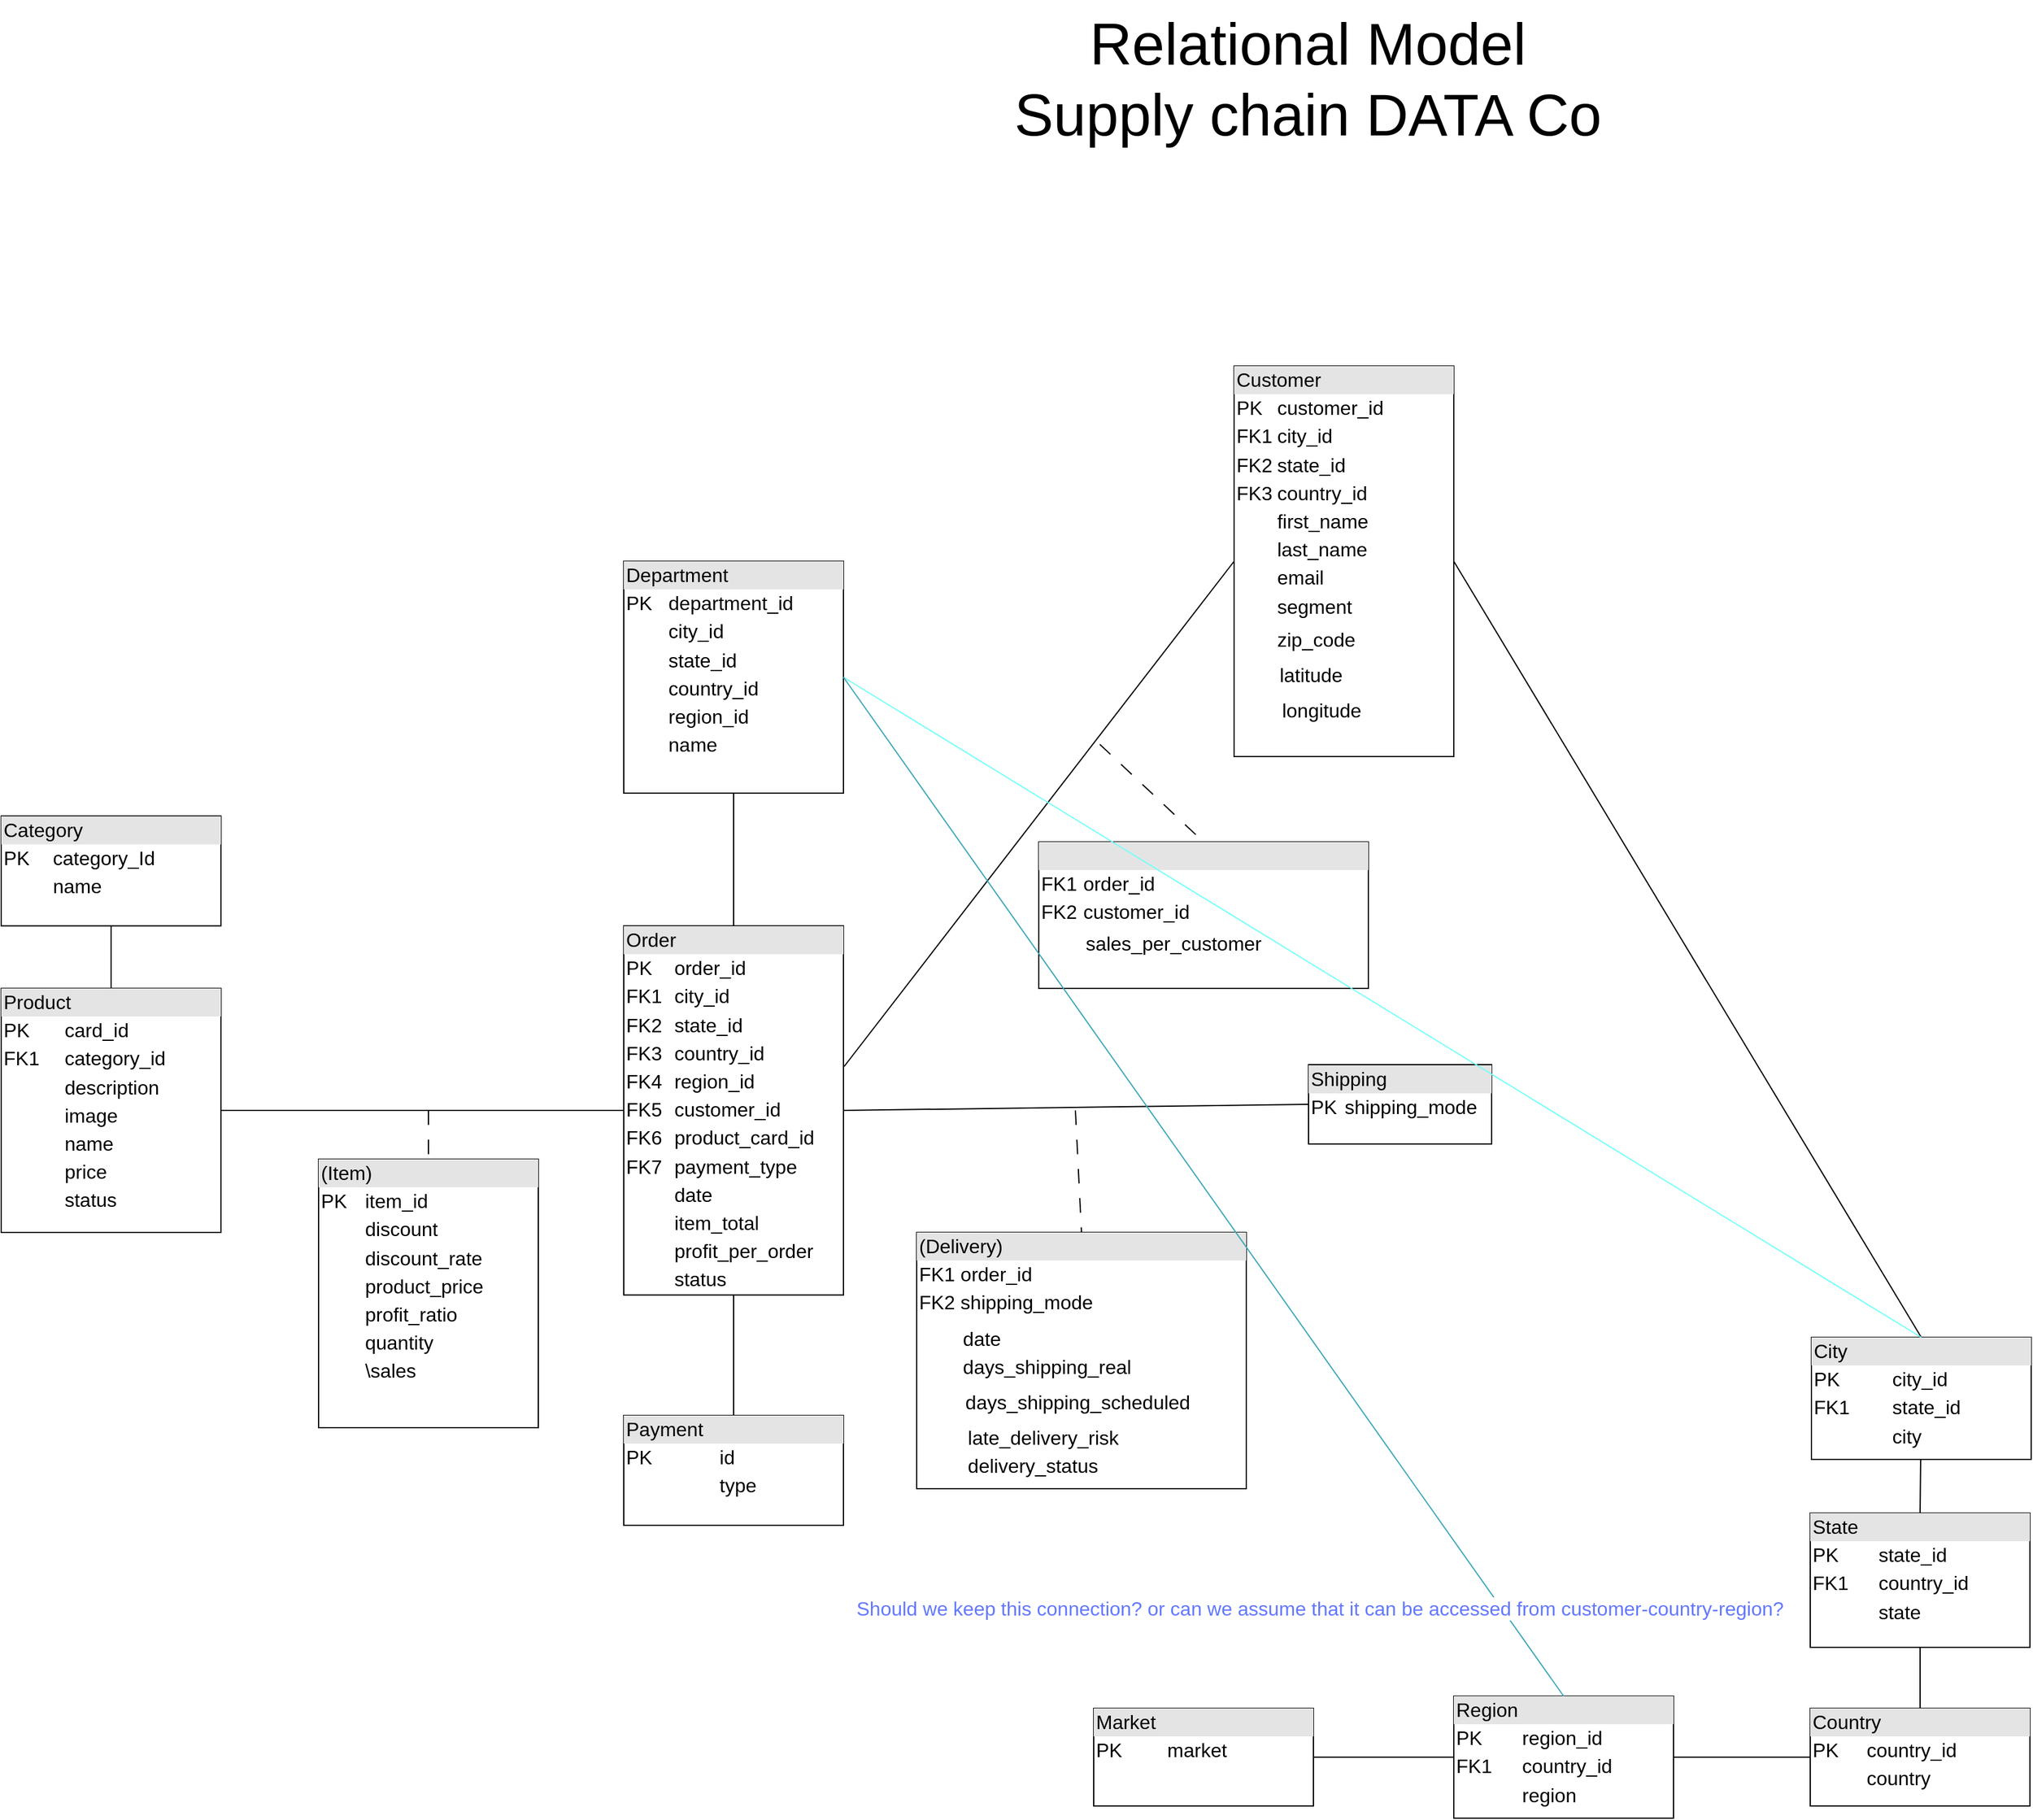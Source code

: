 <mxfile version="21.0.10" type="device"><diagram id="C5RBs43oDa-KdzZeNtuy" name="Page-1"><mxGraphModel dx="3385" dy="3027" grid="1" gridSize="10" guides="1" tooltips="1" connect="1" arrows="1" fold="1" page="1" pageScale="1" pageWidth="827" pageHeight="1169" math="0" shadow="0"><root><mxCell id="WIyWlLk6GJQsqaUBKTNV-0"/><mxCell id="WIyWlLk6GJQsqaUBKTNV-1" parent="WIyWlLk6GJQsqaUBKTNV-0"/><mxCell id="TdY3pbhP7TZszW_PPwPf-0" value="&lt;div style=&quot;box-sizing:border-box;width:100%;background:#e4e4e4;padding:2px;&quot;&gt;Product&lt;/div&gt;&lt;table style=&quot;width:100%;font-size:1em;&quot; cellpadding=&quot;2&quot; cellspacing=&quot;0&quot;&gt;&lt;tbody&gt;&lt;tr&gt;&lt;td&gt;PK&lt;/td&gt;&lt;td&gt;card_id&lt;/td&gt;&lt;/tr&gt;&lt;tr&gt;&lt;td&gt;FK1&lt;/td&gt;&lt;td&gt;category_id&lt;/td&gt;&lt;/tr&gt;&lt;tr&gt;&lt;td&gt;&lt;/td&gt;&lt;td&gt;description&lt;/td&gt;&lt;/tr&gt;&lt;tr&gt;&lt;td&gt;&lt;br&gt;&lt;/td&gt;&lt;td&gt;image&lt;/td&gt;&lt;/tr&gt;&lt;tr&gt;&lt;td&gt;&lt;br&gt;&lt;/td&gt;&lt;td&gt;name&lt;/td&gt;&lt;/tr&gt;&lt;tr&gt;&lt;td&gt;&lt;br&gt;&lt;/td&gt;&lt;td&gt;price&lt;/td&gt;&lt;/tr&gt;&lt;tr&gt;&lt;td&gt;&lt;br&gt;&lt;/td&gt;&lt;td&gt;status&lt;/td&gt;&lt;/tr&gt;&lt;tr&gt;&lt;td&gt;&lt;br&gt;&lt;/td&gt;&lt;td&gt;&lt;br&gt;&lt;/td&gt;&lt;/tr&gt;&lt;/tbody&gt;&lt;/table&gt;" style="verticalAlign=top;align=left;overflow=fill;html=1;whiteSpace=wrap;fontSize=16;" parent="WIyWlLk6GJQsqaUBKTNV-1" vertex="1"><mxGeometry x="170" y="210" width="180" height="200" as="geometry"/></mxCell><mxCell id="TdY3pbhP7TZszW_PPwPf-1" value="&lt;div style=&quot;box-sizing:border-box;width:100%;background:#e4e4e4;padding:2px;&quot;&gt;Customer&lt;/div&gt;&lt;table style=&quot;width:100%;font-size:1em;&quot; cellpadding=&quot;2&quot; cellspacing=&quot;0&quot;&gt;&lt;tbody&gt;&lt;tr&gt;&lt;td&gt;PK&lt;/td&gt;&lt;td&gt;customer_id&lt;/td&gt;&lt;/tr&gt;&lt;tr&gt;&lt;td&gt;FK1&lt;/td&gt;&lt;td&gt;city_id&lt;/td&gt;&lt;/tr&gt;&lt;tr&gt;&lt;td&gt;FK2&lt;/td&gt;&lt;td&gt;state_id&lt;br&gt;&lt;/td&gt;&lt;/tr&gt;&lt;tr&gt;&lt;td&gt;FK3&lt;/td&gt;&lt;td&gt;country_id&lt;/td&gt;&lt;/tr&gt;&lt;tr&gt;&lt;td&gt;&lt;br&gt;&lt;/td&gt;&lt;td&gt;first_name&lt;/td&gt;&lt;/tr&gt;&lt;tr&gt;&lt;td&gt;&lt;br&gt;&lt;/td&gt;&lt;td&gt;last_name&lt;/td&gt;&lt;/tr&gt;&lt;tr&gt;&lt;td&gt;&lt;br&gt;&lt;/td&gt;&lt;td&gt;email&lt;br&gt;&lt;/td&gt;&lt;/tr&gt;&lt;tr&gt;&lt;td&gt;&lt;br&gt;&lt;/td&gt;&lt;td&gt;segment&lt;/td&gt;&lt;/tr&gt;&lt;tr&gt;&lt;td&gt;&lt;/td&gt;&lt;td&gt;&lt;/td&gt;&lt;/tr&gt;&lt;tr&gt;&lt;td&gt;&lt;br&gt;&lt;/td&gt;&lt;td&gt;zip_code&lt;/td&gt;&lt;/tr&gt;&lt;tr&gt;&lt;td&gt;&lt;br&gt;&lt;/td&gt;&lt;td&gt;&lt;table style=&quot;border-color: var(--border-color); font-size: 1em; width: 180px;&quot; cellpadding=&quot;2&quot; cellspacing=&quot;0&quot;&gt;&lt;tbody style=&quot;border-color: var(--border-color);&quot;&gt;&lt;tr style=&quot;border-color: var(--border-color);&quot;&gt;&lt;td style=&quot;border-color: var(--border-color);&quot;&gt;&lt;/td&gt;&lt;/tr&gt;&lt;tr style=&quot;border-color: var(--border-color);&quot;&gt;&lt;td style=&quot;border-color: var(--border-color);&quot;&gt;latitude&lt;/td&gt;&lt;/tr&gt;&lt;tr&gt;&lt;td&gt;&lt;table style=&quot;border-color: var(--border-color); font-size: 1em; width: 180px;&quot; cellpadding=&quot;2&quot; cellspacing=&quot;0&quot;&gt;&lt;tbody style=&quot;border-color: var(--border-color);&quot;&gt;&lt;tr style=&quot;border-color: var(--border-color);&quot;&gt;&lt;td style=&quot;border-color: var(--border-color);&quot;&gt;&lt;/td&gt;&lt;/tr&gt;&lt;tr style=&quot;border-color: var(--border-color);&quot;&gt;&lt;td style=&quot;border-color: var(--border-color);&quot;&gt;longitude&lt;/td&gt;&lt;/tr&gt;&lt;tr style=&quot;border-color: var(--border-color);&quot;&gt;&lt;td style=&quot;border-color: var(--border-color);&quot;&gt;&lt;br style=&quot;border-color: var(--border-color);&quot;&gt;&lt;/td&gt;&lt;/tr&gt;&lt;/tbody&gt;&lt;/table&gt;&lt;/td&gt;&lt;/tr&gt;&lt;tr&gt;&lt;td&gt;&lt;table style=&quot;border-color: var(--border-color); font-size: 1em; width: 180px;&quot; cellpadding=&quot;2&quot; cellspacing=&quot;0&quot;&gt;&lt;tbody style=&quot;border-color: var(--border-color);&quot;&gt;&lt;/tbody&gt;&lt;/table&gt;&lt;/td&gt;&lt;/tr&gt;&lt;tr style=&quot;border-color: var(--border-color);&quot;&gt;&lt;td style=&quot;border-color: var(--border-color);&quot;&gt;&lt;br style=&quot;border-color: var(--border-color);&quot;&gt;&lt;/td&gt;&lt;/tr&gt;&lt;/tbody&gt;&lt;/table&gt;&lt;/td&gt;&lt;/tr&gt;&lt;/tbody&gt;&lt;/table&gt;" style="verticalAlign=top;align=left;overflow=fill;html=1;whiteSpace=wrap;fontSize=16;" parent="WIyWlLk6GJQsqaUBKTNV-1" vertex="1"><mxGeometry x="1180" y="-300" width="180" height="320" as="geometry"/></mxCell><mxCell id="TdY3pbhP7TZszW_PPwPf-2" value="&lt;div style=&quot;box-sizing:border-box;width:100%;background:#e4e4e4;padding:2px;&quot;&gt;Shipping&lt;/div&gt;&lt;table style=&quot;width:100%;font-size:1em;&quot; cellpadding=&quot;2&quot; cellspacing=&quot;0&quot;&gt;&lt;tbody&gt;&lt;tr&gt;&lt;td&gt;PK&lt;/td&gt;&lt;td&gt;shipping_mode&lt;/td&gt;&lt;/tr&gt;&lt;tr&gt;&lt;td&gt;&lt;br&gt;&lt;/td&gt;&lt;td&gt;&lt;/td&gt;&lt;/tr&gt;&lt;tr&gt;&lt;td&gt;&lt;br&gt;&lt;/td&gt;&lt;td&gt;&lt;/td&gt;&lt;/tr&gt;&lt;tr&gt;&lt;td&gt;&lt;br&gt;&lt;/td&gt;&lt;td&gt;&lt;/td&gt;&lt;/tr&gt;&lt;tr&gt;&lt;td&gt;&lt;br&gt;&lt;/td&gt;&lt;td&gt;&lt;br&gt;&lt;/td&gt;&lt;/tr&gt;&lt;/tbody&gt;&lt;/table&gt;" style="verticalAlign=top;align=left;overflow=fill;html=1;whiteSpace=wrap;fontSize=16;" parent="WIyWlLk6GJQsqaUBKTNV-1" vertex="1"><mxGeometry x="1241" y="272.5" width="150" height="65" as="geometry"/></mxCell><mxCell id="TdY3pbhP7TZszW_PPwPf-3" value="&lt;div style=&quot;box-sizing:border-box;width:100%;background:#e4e4e4;padding:2px;&quot;&gt;Order&lt;/div&gt;&lt;table style=&quot;width:100%;font-size:1em;&quot; cellpadding=&quot;2&quot; cellspacing=&quot;0&quot;&gt;&lt;tbody&gt;&lt;tr&gt;&lt;td&gt;PK&lt;/td&gt;&lt;td&gt;order_id&lt;/td&gt;&lt;/tr&gt;&lt;tr&gt;&lt;td&gt;FK1&lt;/td&gt;&lt;td&gt;city_id&lt;/td&gt;&lt;/tr&gt;&lt;tr&gt;&lt;td&gt;FK2&lt;/td&gt;&lt;td&gt;state_id&lt;/td&gt;&lt;/tr&gt;&lt;tr&gt;&lt;td&gt;FK3&lt;/td&gt;&lt;td&gt;country_id&lt;/td&gt;&lt;/tr&gt;&lt;tr&gt;&lt;td&gt;FK4&lt;/td&gt;&lt;td&gt;region_id&lt;/td&gt;&lt;/tr&gt;&lt;tr&gt;&lt;td&gt;FK5&lt;/td&gt;&lt;td&gt;customer_id&lt;/td&gt;&lt;/tr&gt;&lt;tr&gt;&lt;td&gt;FK6&lt;/td&gt;&lt;td&gt;product_card_id&lt;/td&gt;&lt;/tr&gt;&lt;tr&gt;&lt;td&gt;FK7&lt;/td&gt;&lt;td&gt;payment_type&lt;/td&gt;&lt;/tr&gt;&lt;tr&gt;&lt;td&gt;&lt;/td&gt;&lt;td&gt;date&lt;/td&gt;&lt;/tr&gt;&lt;tr&gt;&lt;td&gt;&lt;br&gt;&lt;/td&gt;&lt;td&gt;item_total&lt;/td&gt;&lt;/tr&gt;&lt;tr&gt;&lt;td&gt;&lt;br&gt;&lt;/td&gt;&lt;td&gt;profit_per_order&lt;/td&gt;&lt;/tr&gt;&lt;tr&gt;&lt;td&gt;&lt;br&gt;&lt;/td&gt;&lt;td&gt;status&lt;/td&gt;&lt;/tr&gt;&lt;tr&gt;&lt;td&gt;&lt;br&gt;&lt;/td&gt;&lt;td&gt;&lt;br&gt;&lt;/td&gt;&lt;/tr&gt;&lt;/tbody&gt;&lt;/table&gt;" style="verticalAlign=top;align=left;overflow=fill;html=1;whiteSpace=wrap;fontSize=16;" parent="WIyWlLk6GJQsqaUBKTNV-1" vertex="1"><mxGeometry x="680" y="158.75" width="180" height="302.5" as="geometry"/></mxCell><mxCell id="TdY3pbhP7TZszW_PPwPf-4" value="&lt;div style=&quot;box-sizing:border-box;width:100%;background:#e4e4e4;padding:2px;&quot;&gt;Department&lt;/div&gt;&lt;table style=&quot;width:100%;font-size:1em;&quot; cellpadding=&quot;2&quot; cellspacing=&quot;0&quot;&gt;&lt;tbody&gt;&lt;tr&gt;&lt;td&gt;PK&lt;/td&gt;&lt;td&gt;department_id&lt;/td&gt;&lt;/tr&gt;&lt;tr&gt;&lt;td&gt;&lt;br&gt;&lt;/td&gt;&lt;td&gt;city_id&lt;/td&gt;&lt;/tr&gt;&lt;tr&gt;&lt;td&gt;&lt;br&gt;&lt;/td&gt;&lt;td&gt;state_id&lt;/td&gt;&lt;/tr&gt;&lt;tr&gt;&lt;td&gt;&lt;br&gt;&lt;/td&gt;&lt;td&gt;country_id&lt;/td&gt;&lt;/tr&gt;&lt;tr&gt;&lt;td&gt;&lt;br&gt;&lt;/td&gt;&lt;td&gt;region_id&lt;/td&gt;&lt;/tr&gt;&lt;tr&gt;&lt;td&gt;&lt;br&gt;&lt;/td&gt;&lt;td&gt;name&lt;/td&gt;&lt;/tr&gt;&lt;tr&gt;&lt;td&gt;&lt;/td&gt;&lt;td&gt;&lt;/td&gt;&lt;/tr&gt;&lt;tr&gt;&lt;td&gt;&lt;br&gt;&lt;/td&gt;&lt;td&gt;&lt;br&gt;&lt;/td&gt;&lt;/tr&gt;&lt;/tbody&gt;&lt;/table&gt;" style="verticalAlign=top;align=left;overflow=fill;html=1;whiteSpace=wrap;fontSize=16;" parent="WIyWlLk6GJQsqaUBKTNV-1" vertex="1"><mxGeometry x="680" y="-140" width="180" height="190" as="geometry"/></mxCell><mxCell id="TdY3pbhP7TZszW_PPwPf-6" value="&lt;div style=&quot;box-sizing:border-box;width:100%;background:#e4e4e4;padding:2px;&quot;&gt;City&lt;/div&gt;&lt;table style=&quot;width:100%;font-size:1em;&quot; cellpadding=&quot;2&quot; cellspacing=&quot;0&quot;&gt;&lt;tbody&gt;&lt;tr&gt;&lt;td&gt;PK&lt;/td&gt;&lt;td&gt;city_id&lt;/td&gt;&lt;/tr&gt;&lt;tr&gt;&lt;td&gt;FK1&lt;/td&gt;&lt;td&gt;state_id&lt;/td&gt;&lt;/tr&gt;&lt;tr&gt;&lt;td&gt;&lt;/td&gt;&lt;td&gt;city&lt;/td&gt;&lt;/tr&gt;&lt;tr&gt;&lt;td&gt;&lt;br&gt;&lt;/td&gt;&lt;td&gt;&lt;br&gt;&lt;/td&gt;&lt;/tr&gt;&lt;tr&gt;&lt;td&gt;&lt;br&gt;&lt;/td&gt;&lt;td&gt;&lt;br&gt;&lt;/td&gt;&lt;/tr&gt;&lt;/tbody&gt;&lt;/table&gt;" style="verticalAlign=top;align=left;overflow=fill;html=1;whiteSpace=wrap;fontSize=16;" parent="WIyWlLk6GJQsqaUBKTNV-1" vertex="1"><mxGeometry x="1653" y="496" width="180" height="100" as="geometry"/></mxCell><mxCell id="TdY3pbhP7TZszW_PPwPf-7" value="&lt;div style=&quot;box-sizing:border-box;width:100%;background:#e4e4e4;padding:2px;&quot;&gt;Country&lt;/div&gt;&lt;table style=&quot;width:100%;font-size:1em;&quot; cellpadding=&quot;2&quot; cellspacing=&quot;0&quot;&gt;&lt;tbody&gt;&lt;tr&gt;&lt;td&gt;PK&lt;/td&gt;&lt;td&gt;country_id&lt;/td&gt;&lt;/tr&gt;&lt;tr&gt;&lt;td&gt;&lt;br&gt;&lt;/td&gt;&lt;td&gt;country&lt;/td&gt;&lt;/tr&gt;&lt;/tbody&gt;&lt;/table&gt;" style="verticalAlign=top;align=left;overflow=fill;html=1;whiteSpace=wrap;fontSize=16;" parent="WIyWlLk6GJQsqaUBKTNV-1" vertex="1"><mxGeometry x="1652" y="800" width="180" height="80" as="geometry"/></mxCell><mxCell id="TdY3pbhP7TZszW_PPwPf-8" value="&lt;div style=&quot;box-sizing:border-box;width:100%;background:#e4e4e4;padding:2px;&quot;&gt;State&lt;/div&gt;&lt;table style=&quot;width:100%;font-size:1em;&quot; cellpadding=&quot;2&quot; cellspacing=&quot;0&quot;&gt;&lt;tbody&gt;&lt;tr&gt;&lt;td&gt;PK&lt;/td&gt;&lt;td&gt;state_id&lt;/td&gt;&lt;/tr&gt;&lt;tr&gt;&lt;td&gt;FK1&lt;/td&gt;&lt;td&gt;country_id&lt;/td&gt;&lt;/tr&gt;&lt;tr&gt;&lt;td&gt;&lt;br&gt;&lt;/td&gt;&lt;td&gt;state&lt;/td&gt;&lt;/tr&gt;&lt;/tbody&gt;&lt;/table&gt;" style="verticalAlign=top;align=left;overflow=fill;html=1;whiteSpace=wrap;fontSize=16;" parent="WIyWlLk6GJQsqaUBKTNV-1" vertex="1"><mxGeometry x="1652" y="640" width="180" height="110" as="geometry"/></mxCell><mxCell id="TdY3pbhP7TZszW_PPwPf-11" value="&lt;div style=&quot;box-sizing:border-box;width:100%;background:#e4e4e4;padding:2px;&quot;&gt;Category&lt;/div&gt;&lt;table style=&quot;width:100%;font-size:1em;&quot; cellpadding=&quot;2&quot; cellspacing=&quot;0&quot;&gt;&lt;tbody&gt;&lt;tr&gt;&lt;td&gt;PK&lt;/td&gt;&lt;td&gt;category_Id&lt;/td&gt;&lt;/tr&gt;&lt;tr&gt;&lt;td&gt;&lt;br&gt;&lt;/td&gt;&lt;td&gt;name&lt;/td&gt;&lt;/tr&gt;&lt;tr&gt;&lt;td&gt;&lt;/td&gt;&lt;td&gt;&lt;br&gt;&lt;/td&gt;&lt;/tr&gt;&lt;/tbody&gt;&lt;/table&gt;" style="verticalAlign=top;align=left;overflow=fill;html=1;whiteSpace=wrap;fontSize=16;" parent="WIyWlLk6GJQsqaUBKTNV-1" vertex="1"><mxGeometry x="170" y="68.75" width="180" height="90" as="geometry"/></mxCell><mxCell id="TdY3pbhP7TZszW_PPwPf-13" value="&lt;div style=&quot;box-sizing:border-box;width:100%;background:#e4e4e4;padding:2px;&quot;&gt;(Item)&lt;/div&gt;&lt;table style=&quot;width:100%;font-size:1em;&quot; cellpadding=&quot;2&quot; cellspacing=&quot;0&quot;&gt;&lt;tbody&gt;&lt;tr&gt;&lt;td&gt;PK&lt;/td&gt;&lt;td&gt;item_id&lt;/td&gt;&lt;/tr&gt;&lt;tr&gt;&lt;td&gt;&lt;/td&gt;&lt;td&gt;discount&lt;/td&gt;&lt;/tr&gt;&lt;tr&gt;&lt;td&gt;&lt;br&gt;&lt;/td&gt;&lt;td&gt;discount_rate&lt;/td&gt;&lt;/tr&gt;&lt;tr&gt;&lt;td&gt;&lt;br&gt;&lt;/td&gt;&lt;td&gt;product_price&lt;/td&gt;&lt;/tr&gt;&lt;tr&gt;&lt;td&gt;&lt;br&gt;&lt;/td&gt;&lt;td&gt;profit_ratio&lt;/td&gt;&lt;/tr&gt;&lt;tr&gt;&lt;td&gt;&lt;br&gt;&lt;/td&gt;&lt;td&gt;quantity&lt;/td&gt;&lt;/tr&gt;&lt;tr&gt;&lt;td&gt;&lt;br&gt;&lt;/td&gt;&lt;td&gt;\sales&lt;br&gt;&lt;/td&gt;&lt;/tr&gt;&lt;/tbody&gt;&lt;/table&gt;" style="verticalAlign=top;align=left;overflow=fill;html=1;whiteSpace=wrap;fontSize=16;" parent="WIyWlLk6GJQsqaUBKTNV-1" vertex="1"><mxGeometry x="430" y="350" width="180" height="220" as="geometry"/></mxCell><mxCell id="TdY3pbhP7TZszW_PPwPf-14" value="" style="endArrow=none;html=1;rounded=0;fontSize=12;startSize=8;endSize=8;curved=1;dashed=1;dashPattern=12 12;entryX=0.5;entryY=0;entryDx=0;entryDy=0;" parent="WIyWlLk6GJQsqaUBKTNV-1" target="TdY3pbhP7TZszW_PPwPf-13" edge="1"><mxGeometry width="50" height="50" relative="1" as="geometry"><mxPoint x="520" y="310" as="sourcePoint"/><mxPoint x="440" y="380" as="targetPoint"/></mxGeometry></mxCell><mxCell id="TdY3pbhP7TZszW_PPwPf-15" value="&lt;div style=&quot;box-sizing:border-box;width:100%;background:#e4e4e4;padding:2px;&quot;&gt;Region&lt;/div&gt;&lt;table style=&quot;width:100%;font-size:1em;&quot; cellpadding=&quot;2&quot; cellspacing=&quot;0&quot;&gt;&lt;tbody&gt;&lt;tr&gt;&lt;td&gt;PK&lt;/td&gt;&lt;td&gt;region_id&lt;/td&gt;&lt;/tr&gt;&lt;tr&gt;&lt;td&gt;FK1&lt;/td&gt;&lt;td&gt;country_id&lt;/td&gt;&lt;/tr&gt;&lt;tr&gt;&lt;td&gt;&lt;/td&gt;&lt;td&gt;region&lt;/td&gt;&lt;/tr&gt;&lt;tr&gt;&lt;td&gt;&lt;br&gt;&lt;/td&gt;&lt;td&gt;&lt;br&gt;&lt;/td&gt;&lt;/tr&gt;&lt;tr&gt;&lt;td&gt;&lt;br&gt;&lt;/td&gt;&lt;td&gt;&lt;br&gt;&lt;/td&gt;&lt;/tr&gt;&lt;/tbody&gt;&lt;/table&gt;" style="verticalAlign=top;align=left;overflow=fill;html=1;whiteSpace=wrap;fontSize=16;" parent="WIyWlLk6GJQsqaUBKTNV-1" vertex="1"><mxGeometry x="1360" y="790" width="180" height="100" as="geometry"/></mxCell><mxCell id="TdY3pbhP7TZszW_PPwPf-18" value="" style="endArrow=none;html=1;rounded=0;fontSize=12;startSize=8;endSize=8;curved=1;entryX=0;entryY=0.5;entryDx=0;entryDy=0;exitX=1;exitY=0.5;exitDx=0;exitDy=0;" parent="WIyWlLk6GJQsqaUBKTNV-1" source="TdY3pbhP7TZszW_PPwPf-3" target="TdY3pbhP7TZszW_PPwPf-2" edge="1"><mxGeometry width="50" height="50" relative="1" as="geometry"><mxPoint x="940" y="500" as="sourcePoint"/><mxPoint x="990" y="450" as="targetPoint"/></mxGeometry></mxCell><mxCell id="TdY3pbhP7TZszW_PPwPf-19" value="&lt;div style=&quot;box-sizing:border-box;width:100%;background:#e4e4e4;padding:2px;&quot;&gt;(Delivery)&lt;/div&gt;&lt;table style=&quot;width:100%;font-size:1em;&quot; cellpadding=&quot;2&quot; cellspacing=&quot;0&quot;&gt;&lt;tbody&gt;&lt;tr&gt;&lt;td&gt;FK1&lt;/td&gt;&lt;td&gt;order_id&lt;/td&gt;&lt;/tr&gt;&lt;tr&gt;&lt;td&gt;FK2&lt;/td&gt;&lt;td&gt;shipping_mode&lt;/td&gt;&lt;/tr&gt;&lt;tr&gt;&lt;td&gt;&lt;/td&gt;&lt;td&gt;&lt;table style=&quot;border-color: var(--border-color); font-size: 1em; width: 220px;&quot; cellpadding=&quot;2&quot; cellspacing=&quot;0&quot;&gt;&lt;tbody style=&quot;border-color: var(--border-color);&quot;&gt;&lt;tr style=&quot;border-color: var(--border-color);&quot;&gt;&lt;td style=&quot;border-color: var(--border-color);&quot;&gt;&lt;/td&gt;&lt;/tr&gt;&lt;tr&gt;&lt;td&gt;date&lt;/td&gt;&lt;/tr&gt;&lt;tr style=&quot;border-color: var(--border-color);&quot;&gt;&lt;td style=&quot;border-color: var(--border-color);&quot;&gt;days_shipping_real&lt;/td&gt;&lt;/tr&gt;&lt;tr style=&quot;border-color: var(--border-color);&quot;&gt;&lt;td style=&quot;border-color: var(--border-color);&quot;&gt;&lt;table style=&quot;border-color: var(--border-color); font-size: 1em; width: 220px;&quot; cellpadding=&quot;2&quot; cellspacing=&quot;0&quot;&gt;&lt;tbody style=&quot;border-color: var(--border-color);&quot;&gt;&lt;tr style=&quot;border-color: var(--border-color);&quot;&gt;&lt;td style=&quot;border-color: var(--border-color);&quot;&gt;&lt;/td&gt;&lt;/tr&gt;&lt;tr style=&quot;border-color: var(--border-color);&quot;&gt;&lt;td style=&quot;border-color: var(--border-color);&quot;&gt;days_shipping_scheduled&lt;br style=&quot;border-color: var(--border-color);&quot;&gt;&lt;/td&gt;&lt;/tr&gt;&lt;tr style=&quot;border-color: var(--border-color);&quot;&gt;&lt;td style=&quot;border-color: var(--border-color);&quot;&gt;&lt;table style=&quot;border-color: var(--border-color); font-size: 1em; width: 220px;&quot; cellpadding=&quot;2&quot; cellspacing=&quot;0&quot;&gt;&lt;tbody style=&quot;border-color: var(--border-color);&quot;&gt;&lt;tr style=&quot;border-color: var(--border-color);&quot;&gt;&lt;td style=&quot;border-color: var(--border-color);&quot;&gt;&lt;/td&gt;&lt;/tr&gt;&lt;tr style=&quot;border-color: var(--border-color);&quot;&gt;&lt;td style=&quot;border-color: var(--border-color);&quot;&gt;late_delivery_risk&lt;/td&gt;&lt;/tr&gt;&lt;tr style=&quot;border-color: var(--border-color);&quot;&gt;&lt;td style=&quot;border-color: var(--border-color);&quot;&gt;delivery_status&lt;br style=&quot;border-color: var(--border-color);&quot;&gt;&lt;/td&gt;&lt;/tr&gt;&lt;/tbody&gt;&lt;/table&gt;&lt;/td&gt;&lt;/tr&gt;&lt;/tbody&gt;&lt;/table&gt;&lt;/td&gt;&lt;/tr&gt;&lt;/tbody&gt;&lt;/table&gt;&lt;/td&gt;&lt;/tr&gt;&lt;tr&gt;&lt;td&gt;&lt;br&gt;&lt;/td&gt;&lt;td&gt;&lt;br&gt;&lt;/td&gt;&lt;/tr&gt;&lt;/tbody&gt;&lt;/table&gt;" style="verticalAlign=top;align=left;overflow=fill;html=1;whiteSpace=wrap;fontSize=16;" parent="WIyWlLk6GJQsqaUBKTNV-1" vertex="1"><mxGeometry x="920" y="410" width="270" height="210" as="geometry"/></mxCell><mxCell id="TdY3pbhP7TZszW_PPwPf-20" value="" style="endArrow=none;html=1;rounded=0;fontSize=12;startSize=8;endSize=8;curved=1;dashed=1;dashPattern=12 12;entryX=0.5;entryY=0;entryDx=0;entryDy=0;" parent="WIyWlLk6GJQsqaUBKTNV-1" target="TdY3pbhP7TZszW_PPwPf-19" edge="1"><mxGeometry width="50" height="50" relative="1" as="geometry"><mxPoint x="1050" y="310" as="sourcePoint"/><mxPoint x="970" y="380" as="targetPoint"/></mxGeometry></mxCell><mxCell id="TdY3pbhP7TZszW_PPwPf-21" value="" style="endArrow=none;html=1;rounded=0;fontSize=12;startSize=8;endSize=8;curved=1;entryX=0;entryY=0.5;entryDx=0;entryDy=0;exitX=1.003;exitY=0.381;exitDx=0;exitDy=0;exitPerimeter=0;" parent="WIyWlLk6GJQsqaUBKTNV-1" source="TdY3pbhP7TZszW_PPwPf-3" target="TdY3pbhP7TZszW_PPwPf-1" edge="1"><mxGeometry width="50" height="50" relative="1" as="geometry"><mxPoint x="870" y="315" as="sourcePoint"/><mxPoint x="1250" y="315" as="targetPoint"/></mxGeometry></mxCell><mxCell id="TdY3pbhP7TZszW_PPwPf-22" value="&lt;div style=&quot;box-sizing:border-box;width:100%;background:#e4e4e4;padding:2px;&quot;&gt;&lt;br&gt;&lt;/div&gt;&lt;table style=&quot;width:100%;font-size:1em;&quot; cellpadding=&quot;2&quot; cellspacing=&quot;0&quot;&gt;&lt;tbody&gt;&lt;tr&gt;&lt;td&gt;FK1&lt;/td&gt;&lt;td&gt;order_id&lt;/td&gt;&lt;/tr&gt;&lt;tr&gt;&lt;td&gt;FK2&lt;/td&gt;&lt;td&gt;customer_id&lt;/td&gt;&lt;/tr&gt;&lt;tr&gt;&lt;td&gt;&lt;/td&gt;&lt;td&gt;&lt;table style=&quot;border-color: var(--border-color); font-size: 1em; width: 220px;&quot; cellpadding=&quot;2&quot; cellspacing=&quot;0&quot;&gt;&lt;tbody style=&quot;border-color: var(--border-color);&quot;&gt;&lt;tr style=&quot;border-color: var(--border-color);&quot;&gt;&lt;td style=&quot;border-color: var(--border-color);&quot;&gt;sales_per_customer&lt;/td&gt;&lt;/tr&gt;&lt;tr&gt;&lt;td&gt;&lt;br&gt;&lt;/td&gt;&lt;/tr&gt;&lt;tr style=&quot;border-color: var(--border-color);&quot;&gt;&lt;td style=&quot;border-color: var(--border-color);&quot;&gt;&lt;br&gt;&lt;/td&gt;&lt;/tr&gt;&lt;tr style=&quot;border-color: var(--border-color);&quot;&gt;&lt;td style=&quot;border-color: var(--border-color);&quot;&gt;&lt;table style=&quot;border-color: var(--border-color); font-size: 1em; width: 220px;&quot; cellpadding=&quot;2&quot; cellspacing=&quot;0&quot;&gt;&lt;tbody style=&quot;border-color: var(--border-color);&quot;&gt;&lt;/tbody&gt;&lt;/table&gt;&lt;/td&gt;&lt;/tr&gt;&lt;/tbody&gt;&lt;/table&gt;&lt;/td&gt;&lt;/tr&gt;&lt;tr&gt;&lt;td&gt;&lt;br&gt;&lt;/td&gt;&lt;td&gt;&lt;br&gt;&lt;/td&gt;&lt;/tr&gt;&lt;/tbody&gt;&lt;/table&gt;" style="verticalAlign=top;align=left;overflow=fill;html=1;whiteSpace=wrap;fontSize=16;" parent="WIyWlLk6GJQsqaUBKTNV-1" vertex="1"><mxGeometry x="1020" y="90" width="270" height="120" as="geometry"/></mxCell><mxCell id="TdY3pbhP7TZszW_PPwPf-23" value="" style="endArrow=none;html=1;rounded=0;fontSize=12;startSize=8;endSize=8;curved=1;dashed=1;dashPattern=12 12;entryX=0.5;entryY=0;entryDx=0;entryDy=0;" parent="WIyWlLk6GJQsqaUBKTNV-1" target="TdY3pbhP7TZszW_PPwPf-22" edge="1"><mxGeometry width="50" height="50" relative="1" as="geometry"><mxPoint x="1070" y="10" as="sourcePoint"/><mxPoint x="1035" y="100" as="targetPoint"/></mxGeometry></mxCell><mxCell id="TdY3pbhP7TZszW_PPwPf-24" value="" style="endArrow=none;html=1;rounded=0;fontSize=12;startSize=8;endSize=8;curved=1;entryX=0.5;entryY=1;entryDx=0;entryDy=0;exitX=0.5;exitY=0;exitDx=0;exitDy=0;" parent="WIyWlLk6GJQsqaUBKTNV-1" source="TdY3pbhP7TZszW_PPwPf-0" target="TdY3pbhP7TZszW_PPwPf-11" edge="1"><mxGeometry width="50" height="50" relative="1" as="geometry"><mxPoint x="430" y="220" as="sourcePoint"/><mxPoint x="749" y="-180" as="targetPoint"/></mxGeometry></mxCell><mxCell id="TdY3pbhP7TZszW_PPwPf-25" value="&lt;div style=&quot;box-sizing:border-box;width:100%;background:#e4e4e4;padding:2px;&quot;&gt;Payment&lt;/div&gt;&lt;table style=&quot;width:100%;font-size:1em;&quot; cellpadding=&quot;2&quot; cellspacing=&quot;0&quot;&gt;&lt;tbody&gt;&lt;tr&gt;&lt;td&gt;PK&lt;/td&gt;&lt;td&gt;id&lt;/td&gt;&lt;/tr&gt;&lt;tr&gt;&lt;td&gt;&lt;br&gt;&lt;/td&gt;&lt;td&gt;type&lt;/td&gt;&lt;/tr&gt;&lt;tr&gt;&lt;td&gt;&lt;/td&gt;&lt;td&gt;&lt;br&gt;&lt;/td&gt;&lt;/tr&gt;&lt;/tbody&gt;&lt;/table&gt;" style="verticalAlign=top;align=left;overflow=fill;html=1;whiteSpace=wrap;fontSize=16;" parent="WIyWlLk6GJQsqaUBKTNV-1" vertex="1"><mxGeometry x="680" y="560" width="180" height="90" as="geometry"/></mxCell><mxCell id="TdY3pbhP7TZszW_PPwPf-26" value="&lt;div style=&quot;box-sizing:border-box;width:100%;background:#e4e4e4;padding:2px;&quot;&gt;Market&lt;/div&gt;&lt;table style=&quot;width:100%;font-size:1em;&quot; cellpadding=&quot;2&quot; cellspacing=&quot;0&quot;&gt;&lt;tbody&gt;&lt;tr&gt;&lt;td&gt;PK&lt;/td&gt;&lt;td&gt;market&lt;/td&gt;&lt;/tr&gt;&lt;tr&gt;&lt;td&gt;&lt;/td&gt;&lt;td&gt;&lt;br&gt;&lt;/td&gt;&lt;/tr&gt;&lt;tr&gt;&lt;td&gt;&lt;br&gt;&lt;/td&gt;&lt;td&gt;&lt;br&gt;&lt;/td&gt;&lt;/tr&gt;&lt;tr&gt;&lt;td&gt;&lt;br&gt;&lt;/td&gt;&lt;td&gt;&lt;br&gt;&lt;/td&gt;&lt;/tr&gt;&lt;/tbody&gt;&lt;/table&gt;" style="verticalAlign=top;align=left;overflow=fill;html=1;whiteSpace=wrap;fontSize=16;" parent="WIyWlLk6GJQsqaUBKTNV-1" vertex="1"><mxGeometry x="1065" y="800" width="180" height="80" as="geometry"/></mxCell><mxCell id="TdY3pbhP7TZszW_PPwPf-28" value="" style="endArrow=none;html=1;rounded=0;fontSize=12;startSize=8;endSize=8;curved=1;exitX=1;exitY=0.5;exitDx=0;exitDy=0;entryX=0;entryY=0.5;entryDx=0;entryDy=0;" parent="WIyWlLk6GJQsqaUBKTNV-1" source="TdY3pbhP7TZszW_PPwPf-0" target="TdY3pbhP7TZszW_PPwPf-3" edge="1"><mxGeometry width="50" height="50" relative="1" as="geometry"><mxPoint x="790" y="220" as="sourcePoint"/><mxPoint x="840" y="170" as="targetPoint"/></mxGeometry></mxCell><mxCell id="TdY3pbhP7TZszW_PPwPf-29" value="" style="endArrow=none;html=1;rounded=0;fontSize=12;startSize=8;endSize=8;curved=1;exitX=0.5;exitY=0;exitDx=0;exitDy=0;" parent="WIyWlLk6GJQsqaUBKTNV-1" source="TdY3pbhP7TZszW_PPwPf-8" target="TdY3pbhP7TZszW_PPwPf-6" edge="1"><mxGeometry width="50" height="50" relative="1" as="geometry"><mxPoint x="1560" y="860" as="sourcePoint"/><mxPoint x="1300" y="550" as="targetPoint"/></mxGeometry></mxCell><mxCell id="TdY3pbhP7TZszW_PPwPf-30" value="" style="endArrow=none;html=1;rounded=0;fontSize=12;startSize=8;endSize=8;curved=1;exitX=0.5;exitY=0;exitDx=0;exitDy=0;entryX=0.5;entryY=1;entryDx=0;entryDy=0;" parent="WIyWlLk6GJQsqaUBKTNV-1" source="TdY3pbhP7TZszW_PPwPf-7" target="TdY3pbhP7TZszW_PPwPf-8" edge="1"><mxGeometry width="50" height="50" relative="1" as="geometry"><mxPoint x="1760" y="380" as="sourcePoint"/><mxPoint x="1810" y="330" as="targetPoint"/></mxGeometry></mxCell><mxCell id="TdY3pbhP7TZszW_PPwPf-31" value="" style="endArrow=none;html=1;rounded=0;fontSize=12;startSize=8;endSize=8;curved=1;entryX=0.5;entryY=0;entryDx=0;entryDy=0;exitX=1;exitY=0.5;exitDx=0;exitDy=0;" parent="WIyWlLk6GJQsqaUBKTNV-1" source="TdY3pbhP7TZszW_PPwPf-1" target="TdY3pbhP7TZszW_PPwPf-6" edge="1"><mxGeometry width="50" height="50" relative="1" as="geometry"><mxPoint x="1530" y="295" as="sourcePoint"/><mxPoint x="1911" y="290" as="targetPoint"/></mxGeometry></mxCell><mxCell id="TdY3pbhP7TZszW_PPwPf-33" value="" style="endArrow=none;html=1;rounded=0;fontSize=12;startSize=8;endSize=8;curved=1;exitX=1;exitY=0.5;exitDx=0;exitDy=0;entryX=0.5;entryY=0;entryDx=0;entryDy=0;strokeColor=#75FFFA;" parent="WIyWlLk6GJQsqaUBKTNV-1" source="TdY3pbhP7TZszW_PPwPf-4" target="TdY3pbhP7TZszW_PPwPf-6" edge="1"><mxGeometry width="50" height="50" relative="1" as="geometry"><mxPoint x="1370" y="-130" as="sourcePoint"/><mxPoint x="1680" y="470" as="targetPoint"/></mxGeometry></mxCell><mxCell id="TdY3pbhP7TZszW_PPwPf-34" value="" style="endArrow=none;html=1;rounded=0;fontSize=12;startSize=8;endSize=8;curved=1;entryX=0;entryY=0.5;entryDx=0;entryDy=0;exitX=1;exitY=0.5;exitDx=0;exitDy=0;" parent="WIyWlLk6GJQsqaUBKTNV-1" source="TdY3pbhP7TZszW_PPwPf-26" target="TdY3pbhP7TZszW_PPwPf-15" edge="1"><mxGeometry width="50" height="50" relative="1" as="geometry"><mxPoint x="1600" y="830" as="sourcePoint"/><mxPoint x="1752" y="760" as="targetPoint"/></mxGeometry></mxCell><mxCell id="TdY3pbhP7TZszW_PPwPf-35" value="" style="endArrow=none;html=1;rounded=0;fontSize=12;startSize=8;endSize=8;curved=1;exitX=1;exitY=0.5;exitDx=0;exitDy=0;entryX=0.5;entryY=0;entryDx=0;entryDy=0;fillColor=#f8cecc;strokeColor=#3BA7B8;" parent="WIyWlLk6GJQsqaUBKTNV-1" source="TdY3pbhP7TZszW_PPwPf-4" target="TdY3pbhP7TZszW_PPwPf-15" edge="1"><mxGeometry width="50" height="50" relative="1" as="geometry"><mxPoint x="870" y="320" as="sourcePoint"/><mxPoint x="1753" y="506" as="targetPoint"/></mxGeometry></mxCell><mxCell id="TdY3pbhP7TZszW_PPwPf-38" value="Should we keep this connection? or can we assume that it can be accessed from customer-country-region?" style="edgeLabel;html=1;align=center;verticalAlign=middle;resizable=0;points=[];fontSize=16;fontColor=#6378FF;" parent="TdY3pbhP7TZszW_PPwPf-35" vertex="1" connectable="0"><mxGeometry x="0.547" y="2" relative="1" as="geometry"><mxPoint x="-68" y="118" as="offset"/></mxGeometry></mxCell><mxCell id="TdY3pbhP7TZszW_PPwPf-37" value="" style="endArrow=none;html=1;rounded=0;fontSize=12;startSize=8;endSize=8;curved=1;entryX=1;entryY=0.5;entryDx=0;entryDy=0;exitX=0;exitY=0.5;exitDx=0;exitDy=0;" parent="WIyWlLk6GJQsqaUBKTNV-1" source="TdY3pbhP7TZszW_PPwPf-7" target="TdY3pbhP7TZszW_PPwPf-15" edge="1"><mxGeometry width="50" height="50" relative="1" as="geometry"><mxPoint x="1065" y="720" as="sourcePoint"/><mxPoint x="1430" y="630" as="targetPoint"/></mxGeometry></mxCell><mxCell id="TdY3pbhP7TZszW_PPwPf-40" value="" style="endArrow=none;html=1;rounded=0;fontSize=12;startSize=8;endSize=8;curved=1;entryX=0.5;entryY=1;entryDx=0;entryDy=0;exitX=0.5;exitY=0;exitDx=0;exitDy=0;" parent="WIyWlLk6GJQsqaUBKTNV-1" source="TdY3pbhP7TZszW_PPwPf-25" target="TdY3pbhP7TZszW_PPwPf-3" edge="1"><mxGeometry width="50" height="50" relative="1" as="geometry"><mxPoint x="270" y="220" as="sourcePoint"/><mxPoint x="270" y="20" as="targetPoint"/></mxGeometry></mxCell><mxCell id="TdY3pbhP7TZszW_PPwPf-42" value="" style="endArrow=none;html=1;rounded=0;fontSize=12;startSize=8;endSize=8;curved=1;entryX=0.5;entryY=1;entryDx=0;entryDy=0;exitX=0.5;exitY=0;exitDx=0;exitDy=0;" parent="WIyWlLk6GJQsqaUBKTNV-1" source="TdY3pbhP7TZszW_PPwPf-3" target="TdY3pbhP7TZszW_PPwPf-4" edge="1"><mxGeometry width="50" height="50" relative="1" as="geometry"><mxPoint x="800" y="130" as="sourcePoint"/><mxPoint x="690" y="320" as="targetPoint"/></mxGeometry></mxCell><mxCell id="H7lRhhYHKdmYEf6sEpGm-0" value="&lt;font style=&quot;font-size: 48px;&quot;&gt;Relational Model&lt;br&gt;Supply chain DATA Co&lt;br&gt;&lt;/font&gt;" style="text;html=1;align=center;verticalAlign=middle;resizable=0;points=[];autosize=1;strokeColor=none;fillColor=none;" vertex="1" parent="WIyWlLk6GJQsqaUBKTNV-1"><mxGeometry x="990" y="-600" width="500" height="130" as="geometry"/></mxCell></root></mxGraphModel></diagram></mxfile>